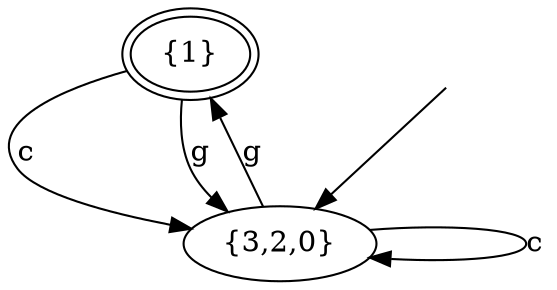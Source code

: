 digraph {
nodesep=1;
overlap=false;
  "{1}"[peripheries=2]
  "{1}"->"{3,2,0}"[label="c"];
  "{1}"->"{3,2,0}"[label="g"];
  "{3,2,0}"->"{3,2,0}"[label="c"];
  "{3,2,0}"->"{1}"[label="g"];
  head [style=invis]
  head->"{3,2,0}"
}